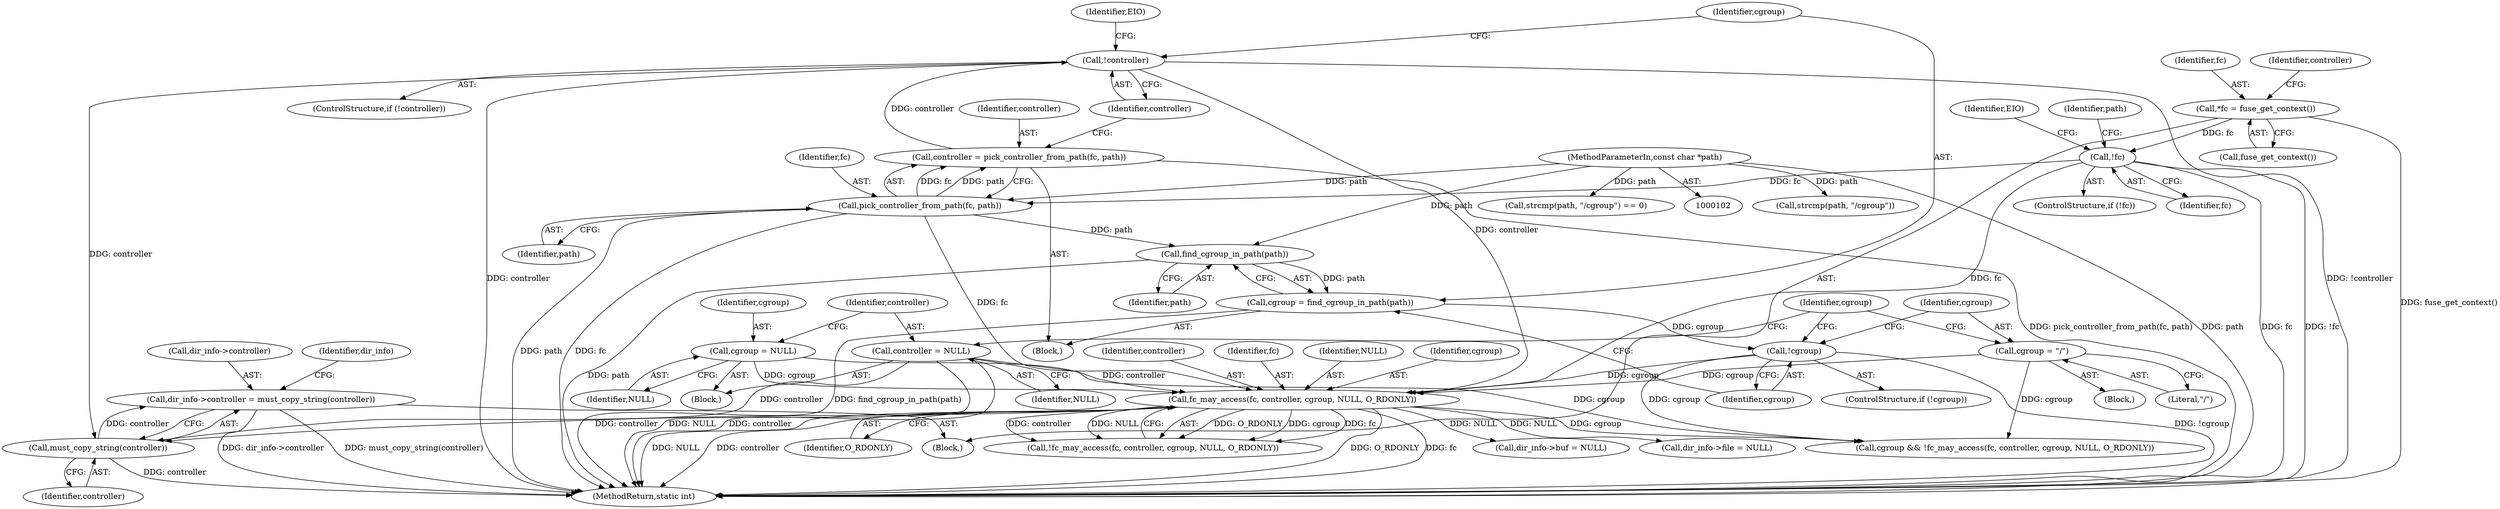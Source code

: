 digraph "1_lxcfs_a8b6c3e0537e90fba3c55910fd1b7229d54a60a7_3@API" {
"1000185" [label="(Call,dir_info->controller = must_copy_string(controller))"];
"1000189" [label="(Call,must_copy_string(controller))"];
"1000143" [label="(Call,!controller)"];
"1000137" [label="(Call,controller = pick_controller_from_path(fc, path))"];
"1000139" [label="(Call,pick_controller_from_path(fc, path))"];
"1000117" [label="(Call,!fc)"];
"1000107" [label="(Call,*fc = fuse_get_context())"];
"1000103" [label="(MethodParameterIn,const char *path)"];
"1000132" [label="(Call,controller = NULL)"];
"1000163" [label="(Call,fc_may_access(fc, controller, cgroup, NULL, O_RDONLY))"];
"1000129" [label="(Call,cgroup = NULL)"];
"1000156" [label="(Call,cgroup = \"/\")"];
"1000153" [label="(Call,!cgroup)"];
"1000148" [label="(Call,cgroup = find_cgroup_in_path(path))"];
"1000150" [label="(Call,find_cgroup_in_path(path))"];
"1000116" [label="(ControlStructure,if (!fc))"];
"1000143" [label="(Call,!controller)"];
"1000190" [label="(Identifier,controller)"];
"1000133" [label="(Identifier,controller)"];
"1000124" [label="(Call,strcmp(path, \"/cgroup\"))"];
"1000161" [label="(Identifier,cgroup)"];
"1000226" [label="(MethodReturn,static int)"];
"1000156" [label="(Call,cgroup = \"/\")"];
"1000114" [label="(Identifier,controller)"];
"1000137" [label="(Call,controller = pick_controller_from_path(fc, path))"];
"1000128" [label="(Block,)"];
"1000168" [label="(Identifier,O_RDONLY)"];
"1000150" [label="(Call,find_cgroup_in_path(path))"];
"1000141" [label="(Identifier,path)"];
"1000186" [label="(Call,dir_info->controller)"];
"1000118" [label="(Identifier,fc)"];
"1000123" [label="(Call,strcmp(path, \"/cgroup\") == 0)"];
"1000134" [label="(Identifier,NULL)"];
"1000125" [label="(Identifier,path)"];
"1000166" [label="(Identifier,cgroup)"];
"1000155" [label="(Block,)"];
"1000152" [label="(ControlStructure,if (!cgroup))"];
"1000164" [label="(Identifier,fc)"];
"1000142" [label="(ControlStructure,if (!controller))"];
"1000140" [label="(Identifier,fc)"];
"1000105" [label="(Block,)"];
"1000162" [label="(Call,!fc_may_access(fc, controller, cgroup, NULL, O_RDONLY))"];
"1000129" [label="(Call,cgroup = NULL)"];
"1000138" [label="(Identifier,controller)"];
"1000157" [label="(Identifier,cgroup)"];
"1000108" [label="(Identifier,fc)"];
"1000144" [label="(Identifier,controller)"];
"1000130" [label="(Identifier,cgroup)"];
"1000117" [label="(Call,!fc)"];
"1000189" [label="(Call,must_copy_string(controller))"];
"1000107" [label="(Call,*fc = fuse_get_context())"];
"1000103" [label="(MethodParameterIn,const char *path)"];
"1000121" [label="(Identifier,EIO)"];
"1000139" [label="(Call,pick_controller_from_path(fc, path))"];
"1000158" [label="(Literal,\"/\")"];
"1000148" [label="(Call,cgroup = find_cgroup_in_path(path))"];
"1000163" [label="(Call,fc_may_access(fc, controller, cgroup, NULL, O_RDONLY))"];
"1000149" [label="(Identifier,cgroup)"];
"1000153" [label="(Call,!cgroup)"];
"1000109" [label="(Call,fuse_get_context())"];
"1000132" [label="(Call,controller = NULL)"];
"1000154" [label="(Identifier,cgroup)"];
"1000147" [label="(Identifier,EIO)"];
"1000160" [label="(Call,cgroup && !fc_may_access(fc, controller, cgroup, NULL, O_RDONLY))"];
"1000193" [label="(Identifier,dir_info)"];
"1000202" [label="(Call,dir_info->buf = NULL)"];
"1000167" [label="(Identifier,NULL)"];
"1000131" [label="(Identifier,NULL)"];
"1000185" [label="(Call,dir_info->controller = must_copy_string(controller))"];
"1000151" [label="(Identifier,path)"];
"1000207" [label="(Call,dir_info->file = NULL)"];
"1000165" [label="(Identifier,controller)"];
"1000136" [label="(Block,)"];
"1000185" -> "1000105"  [label="AST: "];
"1000185" -> "1000189"  [label="CFG: "];
"1000186" -> "1000185"  [label="AST: "];
"1000189" -> "1000185"  [label="AST: "];
"1000193" -> "1000185"  [label="CFG: "];
"1000185" -> "1000226"  [label="DDG: dir_info->controller"];
"1000185" -> "1000226"  [label="DDG: must_copy_string(controller)"];
"1000189" -> "1000185"  [label="DDG: controller"];
"1000189" -> "1000190"  [label="CFG: "];
"1000190" -> "1000189"  [label="AST: "];
"1000189" -> "1000226"  [label="DDG: controller"];
"1000143" -> "1000189"  [label="DDG: controller"];
"1000132" -> "1000189"  [label="DDG: controller"];
"1000163" -> "1000189"  [label="DDG: controller"];
"1000143" -> "1000142"  [label="AST: "];
"1000143" -> "1000144"  [label="CFG: "];
"1000144" -> "1000143"  [label="AST: "];
"1000147" -> "1000143"  [label="CFG: "];
"1000149" -> "1000143"  [label="CFG: "];
"1000143" -> "1000226"  [label="DDG: controller"];
"1000143" -> "1000226"  [label="DDG: !controller"];
"1000137" -> "1000143"  [label="DDG: controller"];
"1000143" -> "1000163"  [label="DDG: controller"];
"1000137" -> "1000136"  [label="AST: "];
"1000137" -> "1000139"  [label="CFG: "];
"1000138" -> "1000137"  [label="AST: "];
"1000139" -> "1000137"  [label="AST: "];
"1000144" -> "1000137"  [label="CFG: "];
"1000137" -> "1000226"  [label="DDG: pick_controller_from_path(fc, path)"];
"1000139" -> "1000137"  [label="DDG: fc"];
"1000139" -> "1000137"  [label="DDG: path"];
"1000139" -> "1000141"  [label="CFG: "];
"1000140" -> "1000139"  [label="AST: "];
"1000141" -> "1000139"  [label="AST: "];
"1000139" -> "1000226"  [label="DDG: path"];
"1000139" -> "1000226"  [label="DDG: fc"];
"1000117" -> "1000139"  [label="DDG: fc"];
"1000103" -> "1000139"  [label="DDG: path"];
"1000139" -> "1000150"  [label="DDG: path"];
"1000139" -> "1000163"  [label="DDG: fc"];
"1000117" -> "1000116"  [label="AST: "];
"1000117" -> "1000118"  [label="CFG: "];
"1000118" -> "1000117"  [label="AST: "];
"1000121" -> "1000117"  [label="CFG: "];
"1000125" -> "1000117"  [label="CFG: "];
"1000117" -> "1000226"  [label="DDG: !fc"];
"1000117" -> "1000226"  [label="DDG: fc"];
"1000107" -> "1000117"  [label="DDG: fc"];
"1000117" -> "1000163"  [label="DDG: fc"];
"1000107" -> "1000105"  [label="AST: "];
"1000107" -> "1000109"  [label="CFG: "];
"1000108" -> "1000107"  [label="AST: "];
"1000109" -> "1000107"  [label="AST: "];
"1000114" -> "1000107"  [label="CFG: "];
"1000107" -> "1000226"  [label="DDG: fuse_get_context()"];
"1000103" -> "1000102"  [label="AST: "];
"1000103" -> "1000226"  [label="DDG: path"];
"1000103" -> "1000123"  [label="DDG: path"];
"1000103" -> "1000124"  [label="DDG: path"];
"1000103" -> "1000150"  [label="DDG: path"];
"1000132" -> "1000128"  [label="AST: "];
"1000132" -> "1000134"  [label="CFG: "];
"1000133" -> "1000132"  [label="AST: "];
"1000134" -> "1000132"  [label="AST: "];
"1000161" -> "1000132"  [label="CFG: "];
"1000132" -> "1000226"  [label="DDG: controller"];
"1000132" -> "1000226"  [label="DDG: NULL"];
"1000132" -> "1000163"  [label="DDG: controller"];
"1000163" -> "1000162"  [label="AST: "];
"1000163" -> "1000168"  [label="CFG: "];
"1000164" -> "1000163"  [label="AST: "];
"1000165" -> "1000163"  [label="AST: "];
"1000166" -> "1000163"  [label="AST: "];
"1000167" -> "1000163"  [label="AST: "];
"1000168" -> "1000163"  [label="AST: "];
"1000162" -> "1000163"  [label="CFG: "];
"1000163" -> "1000226"  [label="DDG: O_RDONLY"];
"1000163" -> "1000226"  [label="DDG: fc"];
"1000163" -> "1000226"  [label="DDG: NULL"];
"1000163" -> "1000226"  [label="DDG: controller"];
"1000163" -> "1000160"  [label="DDG: cgroup"];
"1000163" -> "1000162"  [label="DDG: O_RDONLY"];
"1000163" -> "1000162"  [label="DDG: cgroup"];
"1000163" -> "1000162"  [label="DDG: fc"];
"1000163" -> "1000162"  [label="DDG: controller"];
"1000163" -> "1000162"  [label="DDG: NULL"];
"1000129" -> "1000163"  [label="DDG: cgroup"];
"1000156" -> "1000163"  [label="DDG: cgroup"];
"1000153" -> "1000163"  [label="DDG: cgroup"];
"1000163" -> "1000202"  [label="DDG: NULL"];
"1000163" -> "1000207"  [label="DDG: NULL"];
"1000129" -> "1000128"  [label="AST: "];
"1000129" -> "1000131"  [label="CFG: "];
"1000130" -> "1000129"  [label="AST: "];
"1000131" -> "1000129"  [label="AST: "];
"1000133" -> "1000129"  [label="CFG: "];
"1000129" -> "1000160"  [label="DDG: cgroup"];
"1000156" -> "1000155"  [label="AST: "];
"1000156" -> "1000158"  [label="CFG: "];
"1000157" -> "1000156"  [label="AST: "];
"1000158" -> "1000156"  [label="AST: "];
"1000161" -> "1000156"  [label="CFG: "];
"1000156" -> "1000160"  [label="DDG: cgroup"];
"1000153" -> "1000152"  [label="AST: "];
"1000153" -> "1000154"  [label="CFG: "];
"1000154" -> "1000153"  [label="AST: "];
"1000157" -> "1000153"  [label="CFG: "];
"1000161" -> "1000153"  [label="CFG: "];
"1000153" -> "1000226"  [label="DDG: !cgroup"];
"1000148" -> "1000153"  [label="DDG: cgroup"];
"1000153" -> "1000160"  [label="DDG: cgroup"];
"1000148" -> "1000136"  [label="AST: "];
"1000148" -> "1000150"  [label="CFG: "];
"1000149" -> "1000148"  [label="AST: "];
"1000150" -> "1000148"  [label="AST: "];
"1000154" -> "1000148"  [label="CFG: "];
"1000148" -> "1000226"  [label="DDG: find_cgroup_in_path(path)"];
"1000150" -> "1000148"  [label="DDG: path"];
"1000150" -> "1000151"  [label="CFG: "];
"1000151" -> "1000150"  [label="AST: "];
"1000150" -> "1000226"  [label="DDG: path"];
}

